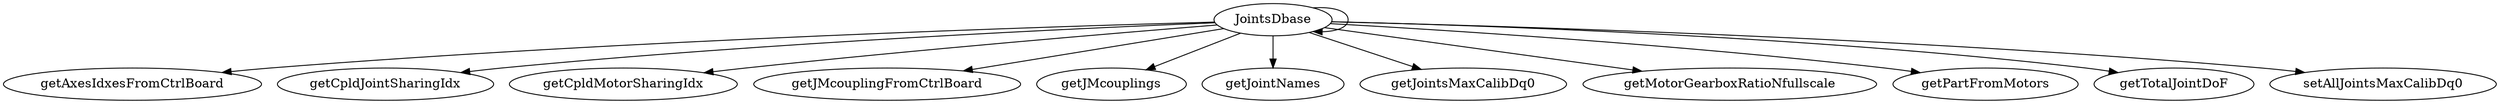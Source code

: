 /* Created by mdot for Matlab */
digraph m2html {
  JointsDbase -> JointsDbase;
  JointsDbase -> getAxesIdxesFromCtrlBoard;
  JointsDbase -> getCpldJointSharingIdx;
  JointsDbase -> getCpldMotorSharingIdx;
  JointsDbase -> getJMcouplingFromCtrlBoard;
  JointsDbase -> getJMcouplings;
  JointsDbase -> getJointNames;
  JointsDbase -> getJointsMaxCalibDq0;
  JointsDbase -> getMotorGearboxRatioNfullscale;
  JointsDbase -> getPartFromMotors;
  JointsDbase -> getTotalJointDoF;
  JointsDbase -> setAllJointsMaxCalibDq0;

  JointsDbase [URL="JointsDbase.html"];
  getAxesIdxesFromCtrlBoard [URL="getAxesIdxesFromCtrlBoard.html"];
  getCpldJointSharingIdx [URL="getCpldJointSharingIdx.html"];
  getCpldMotorSharingIdx [URL="getCpldMotorSharingIdx.html"];
  getJMcouplingFromCtrlBoard [URL="getJMcouplingFromCtrlBoard.html"];
  getJMcouplings [URL="getJMcouplings.html"];
  getJointNames [URL="getJointNames.html"];
  getJointsMaxCalibDq0 [URL="getJointsMaxCalibDq0.html"];
  getMotorGearboxRatioNfullscale [URL="getMotorGearboxRatioNfullscale.html"];
  getPartFromMotors [URL="getPartFromMotors.html"];
  getTotalJointDoF [URL="getTotalJointDoF.html"];
  setAllJointsMaxCalibDq0 [URL="setAllJointsMaxCalibDq0.html"];
}